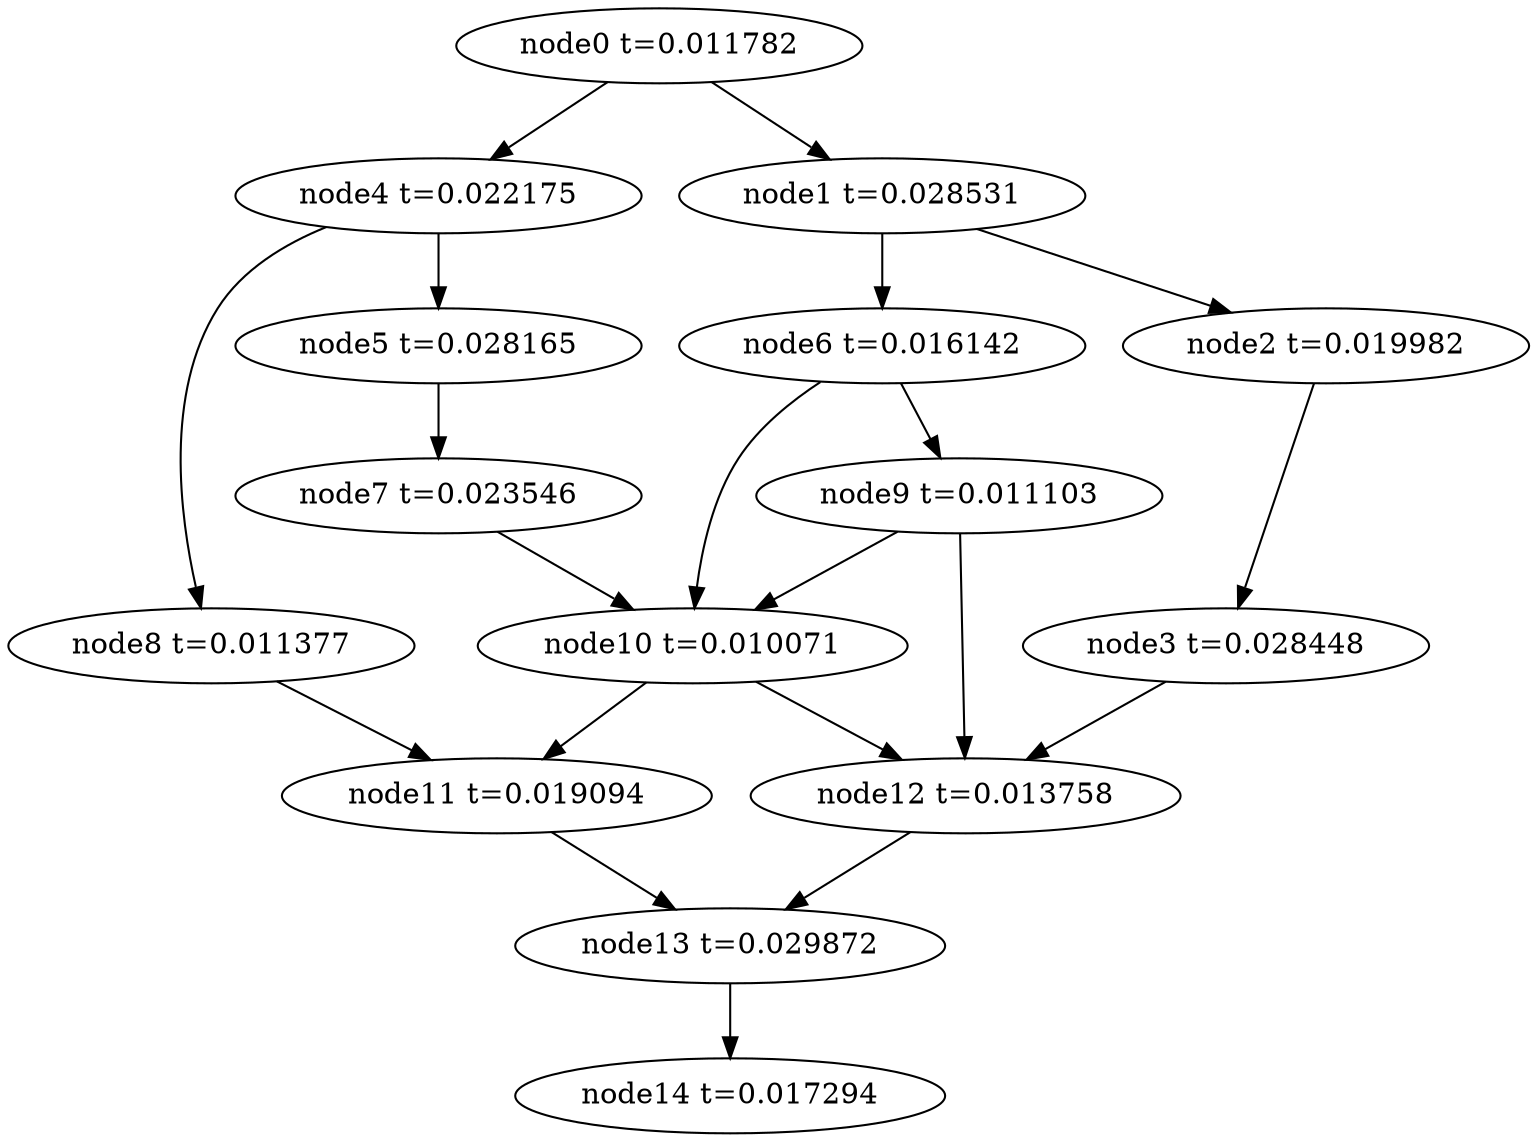 digraph g{
	node14[label="node14 t=0.017294"]
	node13 -> node14
	node13[label="node13 t=0.029872"];
	node12 -> node13
	node12[label="node12 t=0.013758"];
	node11 -> node13
	node11[label="node11 t=0.019094"];
	node10 -> node12
	node10 -> node11
	node10[label="node10 t=0.010071"];
	node9 -> node12
	node9 -> node10
	node9[label="node9 t=0.011103"];
	node8 -> node11
	node8[label="node8 t=0.011377"];
	node7 -> node10
	node7[label="node7 t=0.023546"];
	node6 -> node10
	node6 -> node9
	node6[label="node6 t=0.016142"];
	node5 -> node7
	node5[label="node5 t=0.028165"];
	node4 -> node8
	node4 -> node5
	node4[label="node4 t=0.022175"];
	node3 -> node12
	node3[label="node3 t=0.028448"];
	node2 -> node3
	node2[label="node2 t=0.019982"];
	node1 -> node6
	node1 -> node2
	node1[label="node1 t=0.028531"];
	node0 -> node4
	node0 -> node1
	node0[label="node0 t=0.011782"];
}
